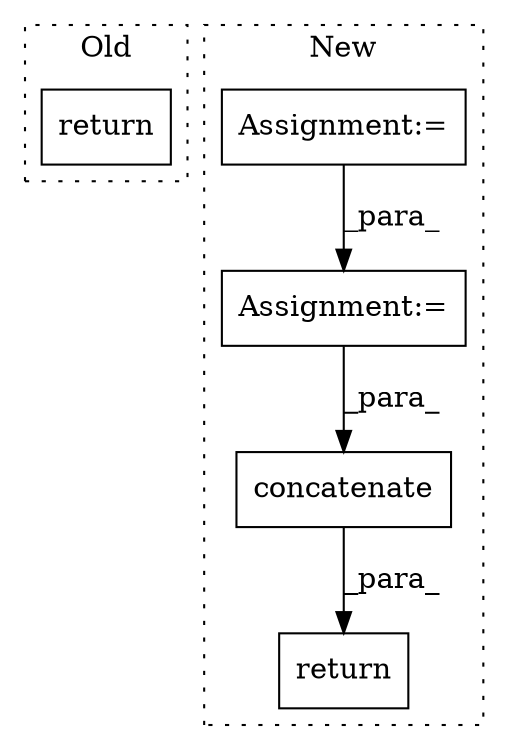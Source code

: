 digraph G {
subgraph cluster0 {
1 [label="return" a="41" s="4624" l="7" shape="box"];
label = "Old";
style="dotted";
}
subgraph cluster1 {
2 [label="concatenate" a="32" s="5048,5087" l="19,2" shape="box"];
3 [label="Assignment:=" a="7" s="4862" l="1" shape="box"];
4 [label="return" a="41" s="5035" l="7" shape="box"];
5 [label="Assignment:=" a="7" s="4983" l="1" shape="box"];
label = "New";
style="dotted";
}
2 -> 4 [label="_para_"];
3 -> 5 [label="_para_"];
5 -> 2 [label="_para_"];
}